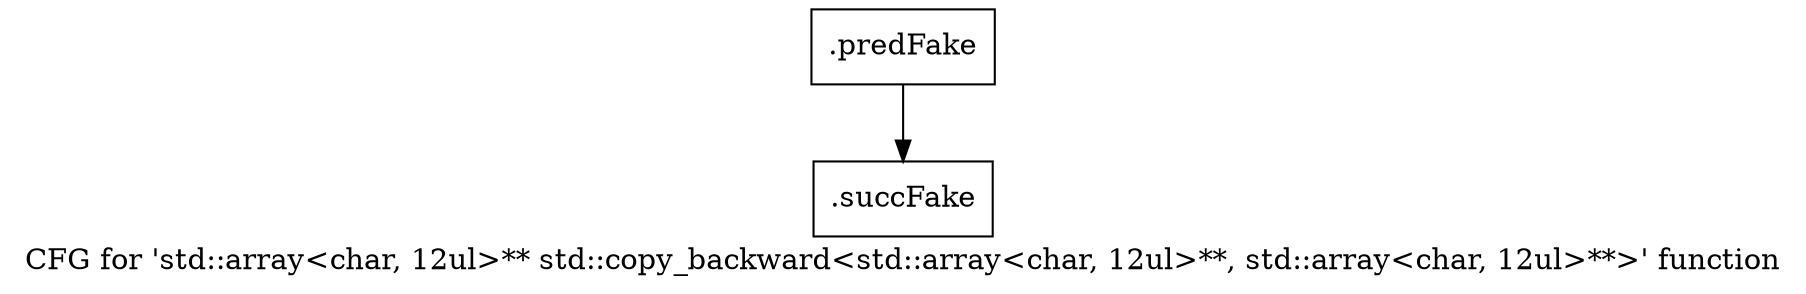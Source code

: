 digraph "CFG for 'std::array\<char, 12ul\>** std::copy_backward\<std::array\<char, 12ul\>**, std::array\<char, 12ul\>**\>' function" {
	label="CFG for 'std::array\<char, 12ul\>** std::copy_backward\<std::array\<char, 12ul\>**, std::array\<char, 12ul\>**\>' function";

	Node0x470bc10 [shape=record,filename="",linenumber="",label="{.predFake}"];
	Node0x470bc10 -> Node0x47ed280[ callList="" memoryops="" filename="/media/miguel/NewVolume/Linux/Xilinx/Vitis_HLS/2020.2/tps/lnx64/gcc-6.2.0/lib/gcc/x86_64-pc-linux-gnu/6.2.0/../../../../include/c++/6.2.0/bits/stl_algobase.h" execusionnum="0"];
	Node0x47ed280 [shape=record,filename="/media/miguel/NewVolume/Linux/Xilinx/Vitis_HLS/2020.2/tps/lnx64/gcc-6.2.0/lib/gcc/x86_64-pc-linux-gnu/6.2.0/../../../../include/c++/6.2.0/bits/stl_algobase.h",linenumber="632",label="{.succFake}"];
}
